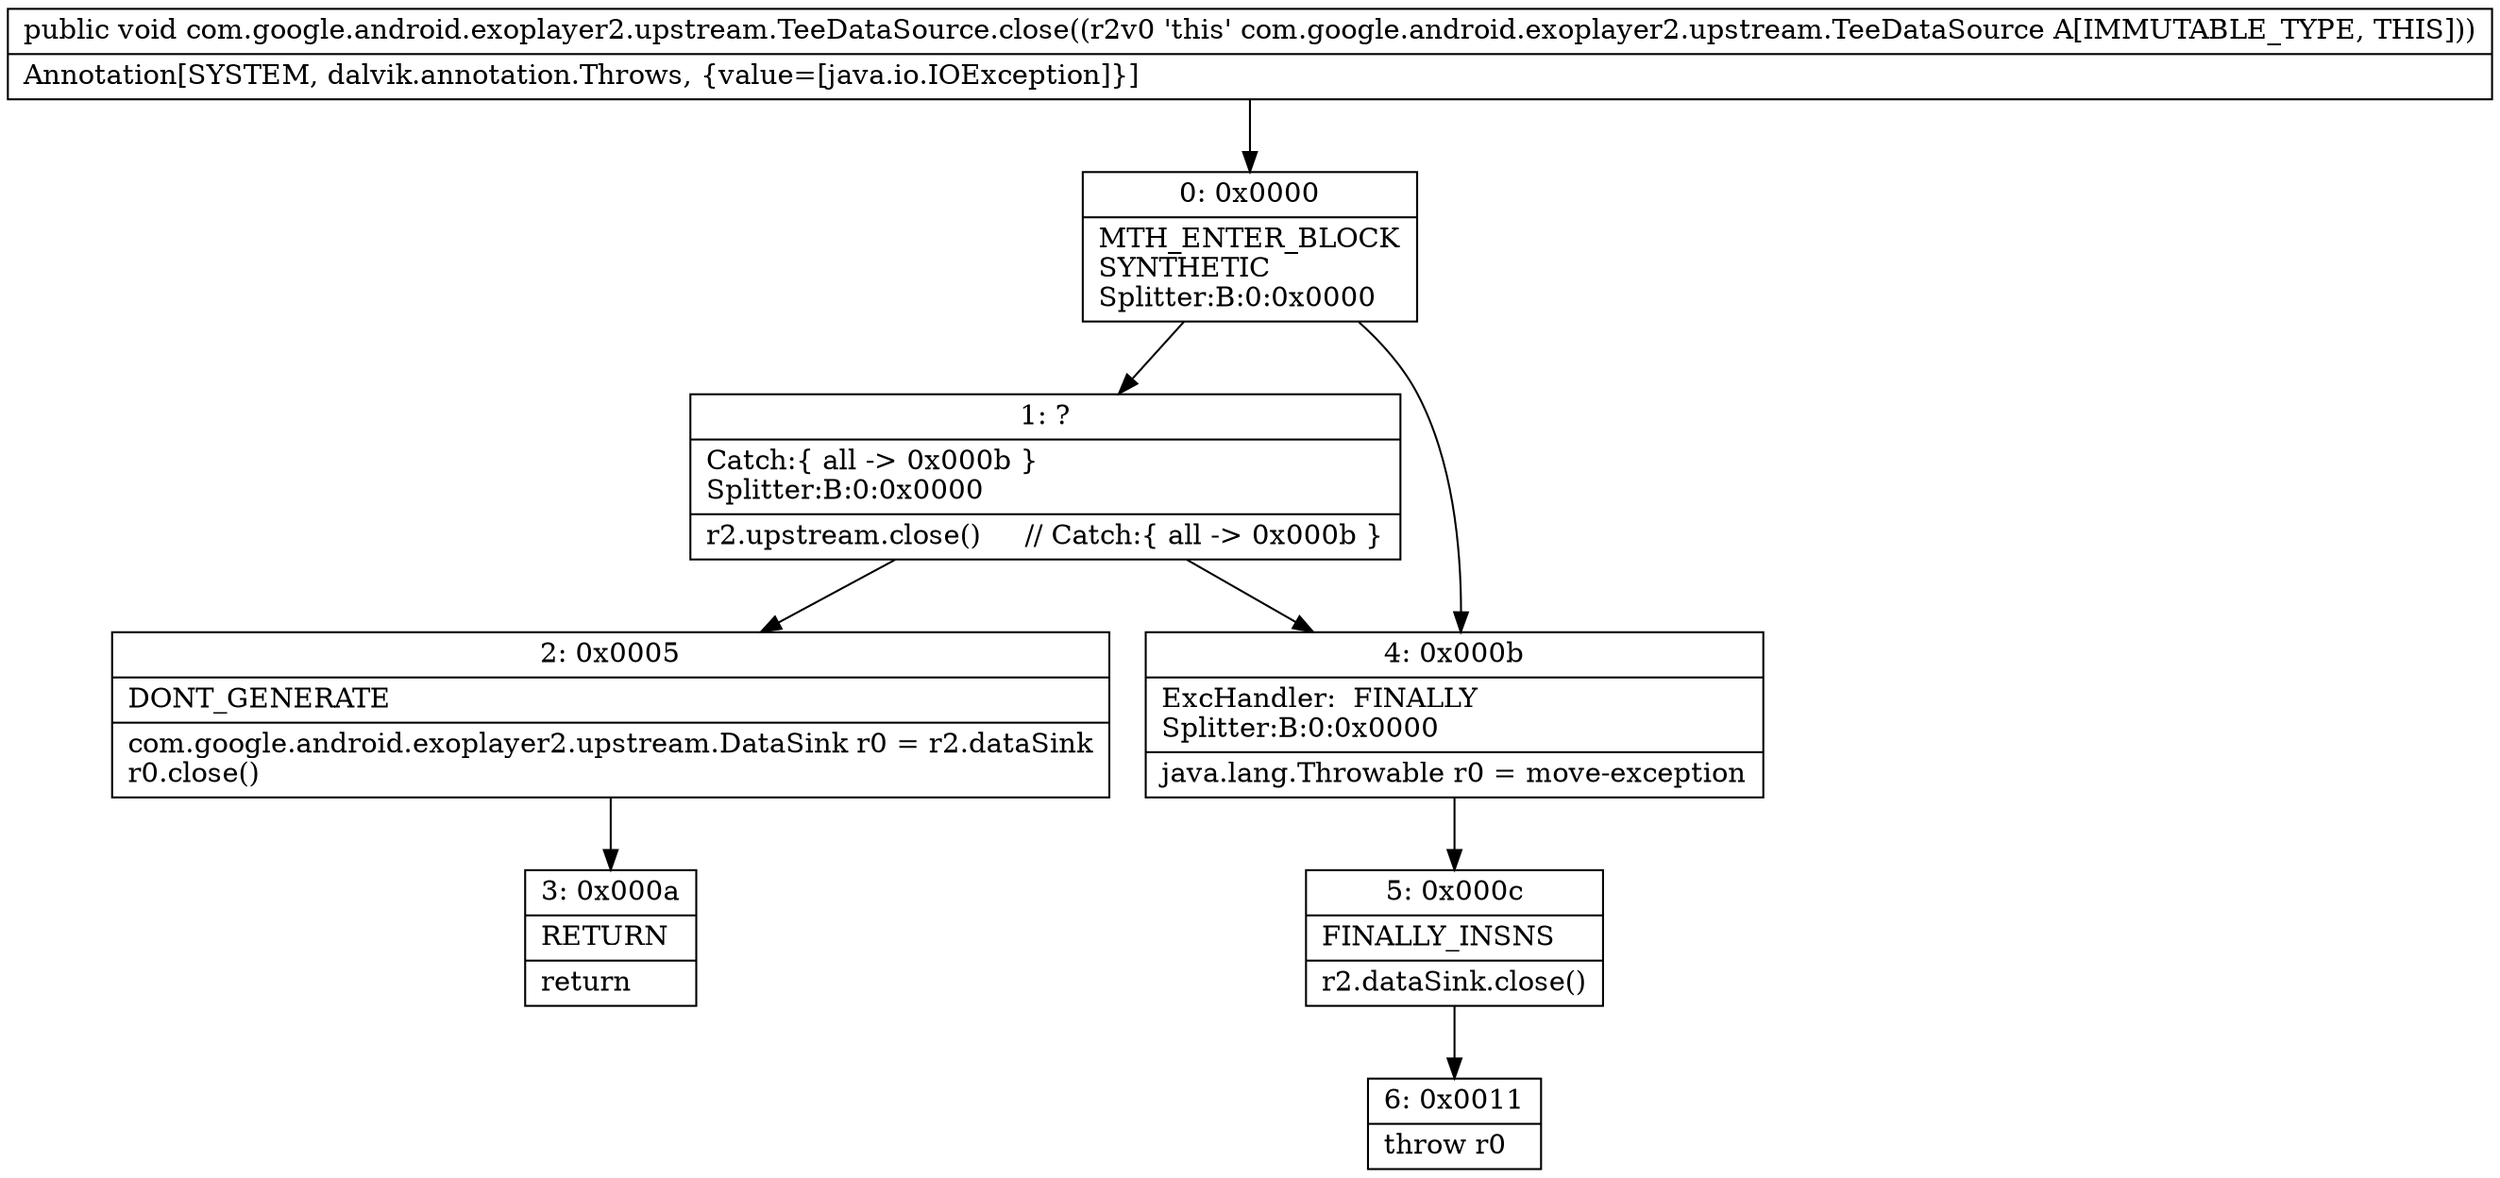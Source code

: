 digraph "CFG forcom.google.android.exoplayer2.upstream.TeeDataSource.close()V" {
Node_0 [shape=record,label="{0\:\ 0x0000|MTH_ENTER_BLOCK\lSYNTHETIC\lSplitter:B:0:0x0000\l}"];
Node_1 [shape=record,label="{1\:\ ?|Catch:\{ all \-\> 0x000b \}\lSplitter:B:0:0x0000\l|r2.upstream.close()     \/\/ Catch:\{ all \-\> 0x000b \}\l}"];
Node_2 [shape=record,label="{2\:\ 0x0005|DONT_GENERATE\l|com.google.android.exoplayer2.upstream.DataSink r0 = r2.dataSink\lr0.close()\l}"];
Node_3 [shape=record,label="{3\:\ 0x000a|RETURN\l|return\l}"];
Node_4 [shape=record,label="{4\:\ 0x000b|ExcHandler:  FINALLY\lSplitter:B:0:0x0000\l|java.lang.Throwable r0 = move\-exception\l}"];
Node_5 [shape=record,label="{5\:\ 0x000c|FINALLY_INSNS\l|r2.dataSink.close()\l}"];
Node_6 [shape=record,label="{6\:\ 0x0011|throw r0\l}"];
MethodNode[shape=record,label="{public void com.google.android.exoplayer2.upstream.TeeDataSource.close((r2v0 'this' com.google.android.exoplayer2.upstream.TeeDataSource A[IMMUTABLE_TYPE, THIS]))  | Annotation[SYSTEM, dalvik.annotation.Throws, \{value=[java.io.IOException]\}]\l}"];
MethodNode -> Node_0;
Node_0 -> Node_1;
Node_0 -> Node_4;
Node_1 -> Node_2;
Node_1 -> Node_4;
Node_2 -> Node_3;
Node_4 -> Node_5;
Node_5 -> Node_6;
}

